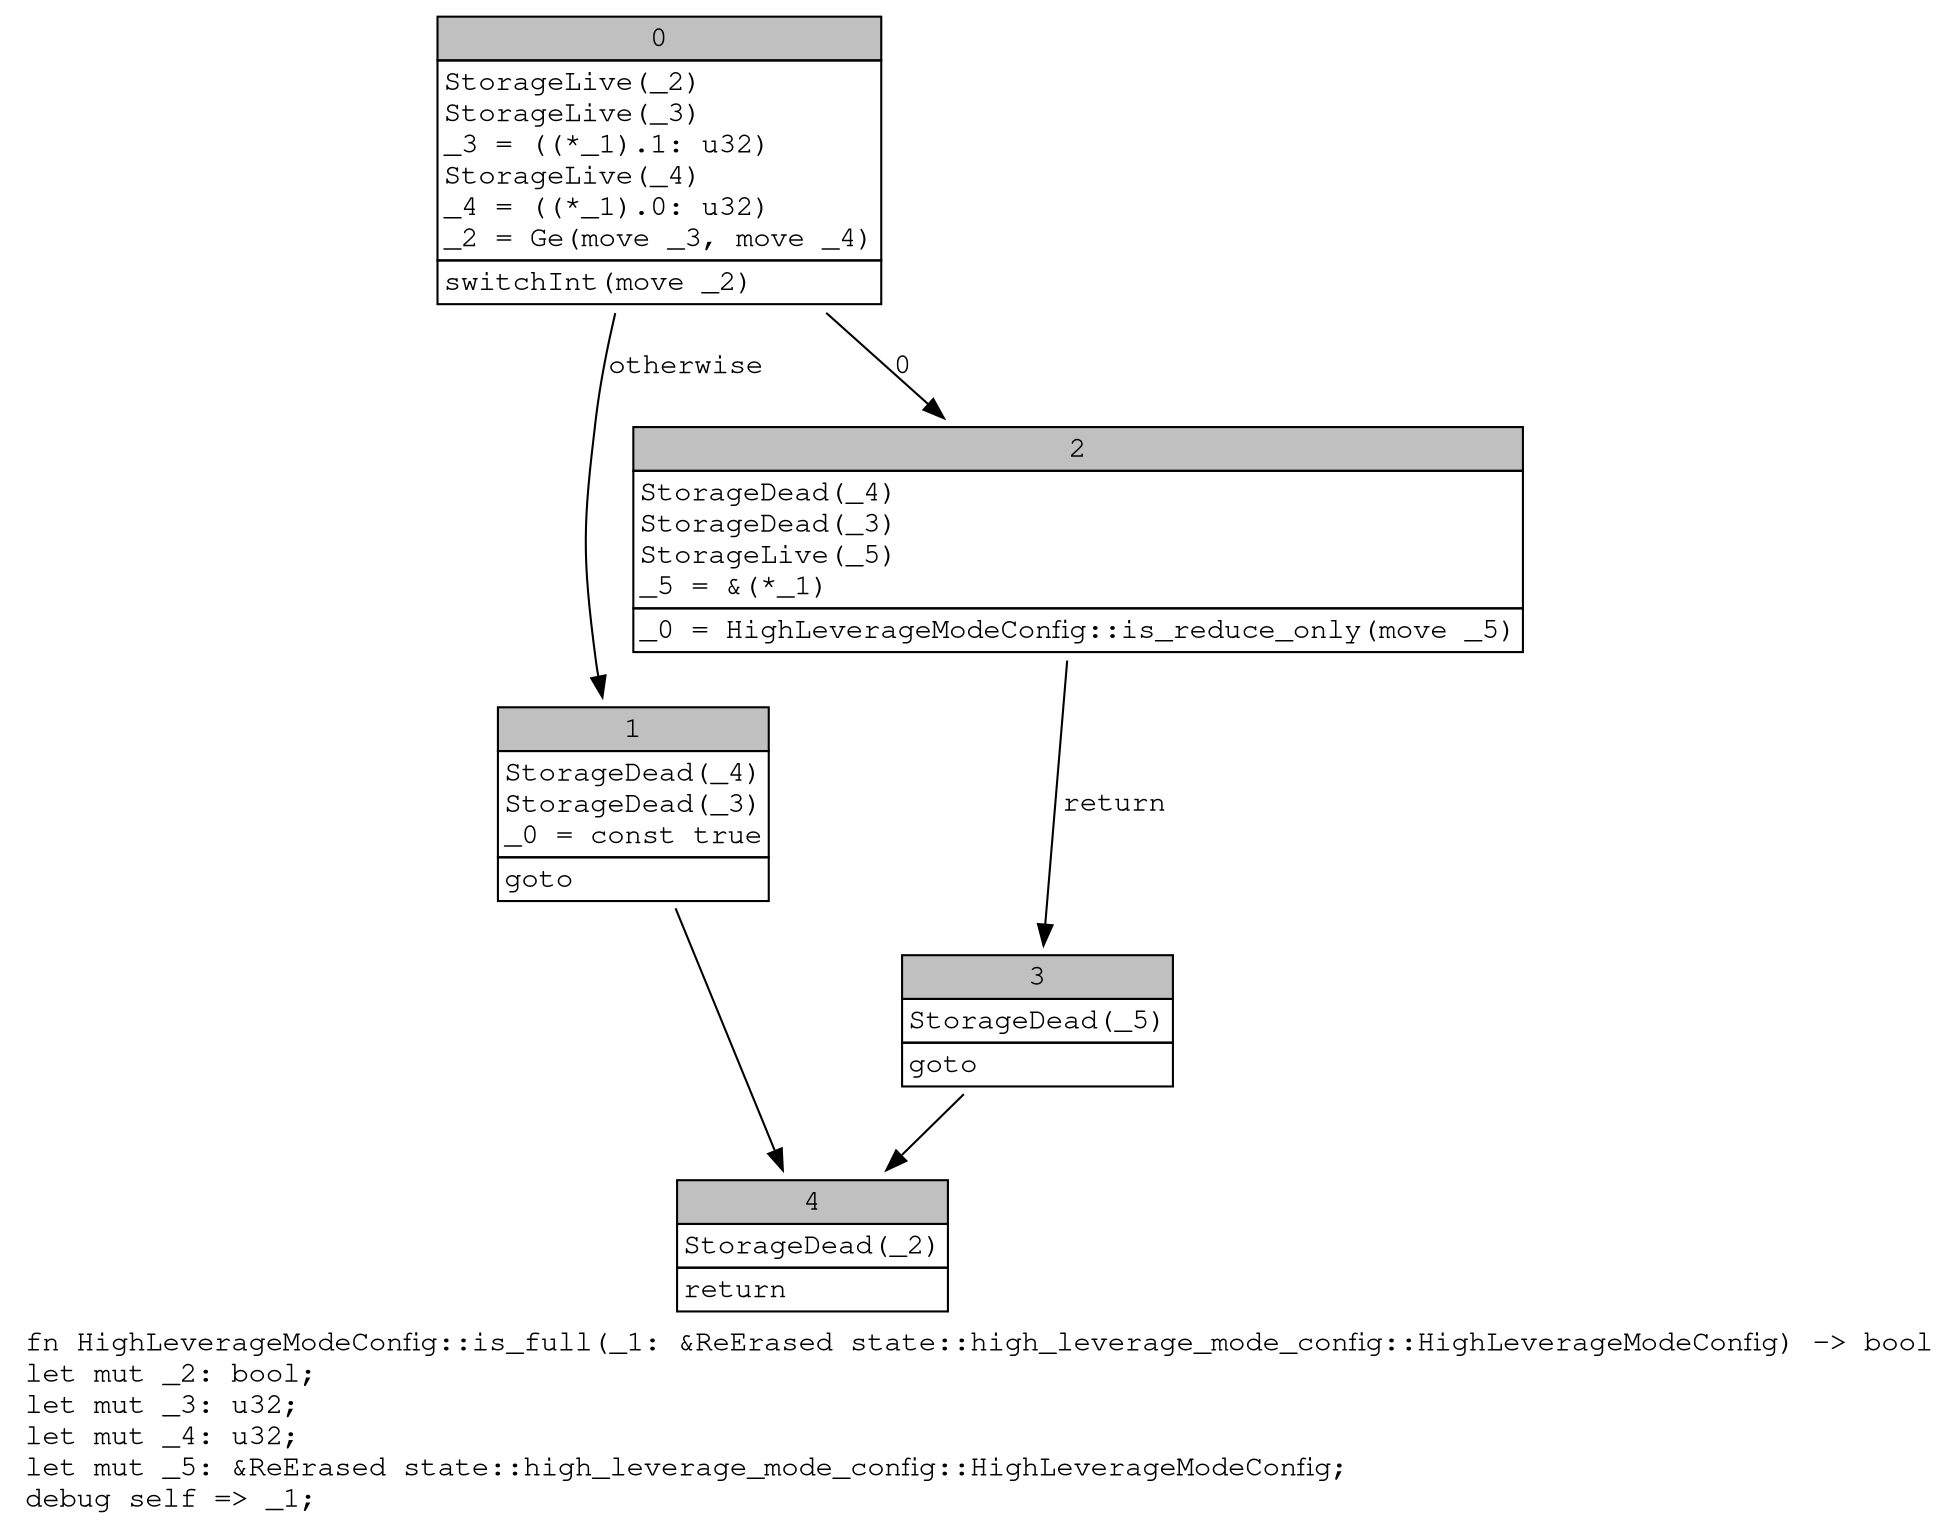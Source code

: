 digraph Mir_0_3332 {
    graph [fontname="Courier, monospace"];
    node [fontname="Courier, monospace"];
    edge [fontname="Courier, monospace"];
    label=<fn HighLeverageModeConfig::is_full(_1: &amp;ReErased state::high_leverage_mode_config::HighLeverageModeConfig) -&gt; bool<br align="left"/>let mut _2: bool;<br align="left"/>let mut _3: u32;<br align="left"/>let mut _4: u32;<br align="left"/>let mut _5: &amp;ReErased state::high_leverage_mode_config::HighLeverageModeConfig;<br align="left"/>debug self =&gt; _1;<br align="left"/>>;
    bb0__0_3332 [shape="none", label=<<table border="0" cellborder="1" cellspacing="0"><tr><td bgcolor="gray" align="center" colspan="1">0</td></tr><tr><td align="left" balign="left">StorageLive(_2)<br/>StorageLive(_3)<br/>_3 = ((*_1).1: u32)<br/>StorageLive(_4)<br/>_4 = ((*_1).0: u32)<br/>_2 = Ge(move _3, move _4)<br/></td></tr><tr><td align="left">switchInt(move _2)</td></tr></table>>];
    bb1__0_3332 [shape="none", label=<<table border="0" cellborder="1" cellspacing="0"><tr><td bgcolor="gray" align="center" colspan="1">1</td></tr><tr><td align="left" balign="left">StorageDead(_4)<br/>StorageDead(_3)<br/>_0 = const true<br/></td></tr><tr><td align="left">goto</td></tr></table>>];
    bb2__0_3332 [shape="none", label=<<table border="0" cellborder="1" cellspacing="0"><tr><td bgcolor="gray" align="center" colspan="1">2</td></tr><tr><td align="left" balign="left">StorageDead(_4)<br/>StorageDead(_3)<br/>StorageLive(_5)<br/>_5 = &amp;(*_1)<br/></td></tr><tr><td align="left">_0 = HighLeverageModeConfig::is_reduce_only(move _5)</td></tr></table>>];
    bb3__0_3332 [shape="none", label=<<table border="0" cellborder="1" cellspacing="0"><tr><td bgcolor="gray" align="center" colspan="1">3</td></tr><tr><td align="left" balign="left">StorageDead(_5)<br/></td></tr><tr><td align="left">goto</td></tr></table>>];
    bb4__0_3332 [shape="none", label=<<table border="0" cellborder="1" cellspacing="0"><tr><td bgcolor="gray" align="center" colspan="1">4</td></tr><tr><td align="left" balign="left">StorageDead(_2)<br/></td></tr><tr><td align="left">return</td></tr></table>>];
    bb0__0_3332 -> bb2__0_3332 [label="0"];
    bb0__0_3332 -> bb1__0_3332 [label="otherwise"];
    bb1__0_3332 -> bb4__0_3332 [label=""];
    bb2__0_3332 -> bb3__0_3332 [label="return"];
    bb3__0_3332 -> bb4__0_3332 [label=""];
}
